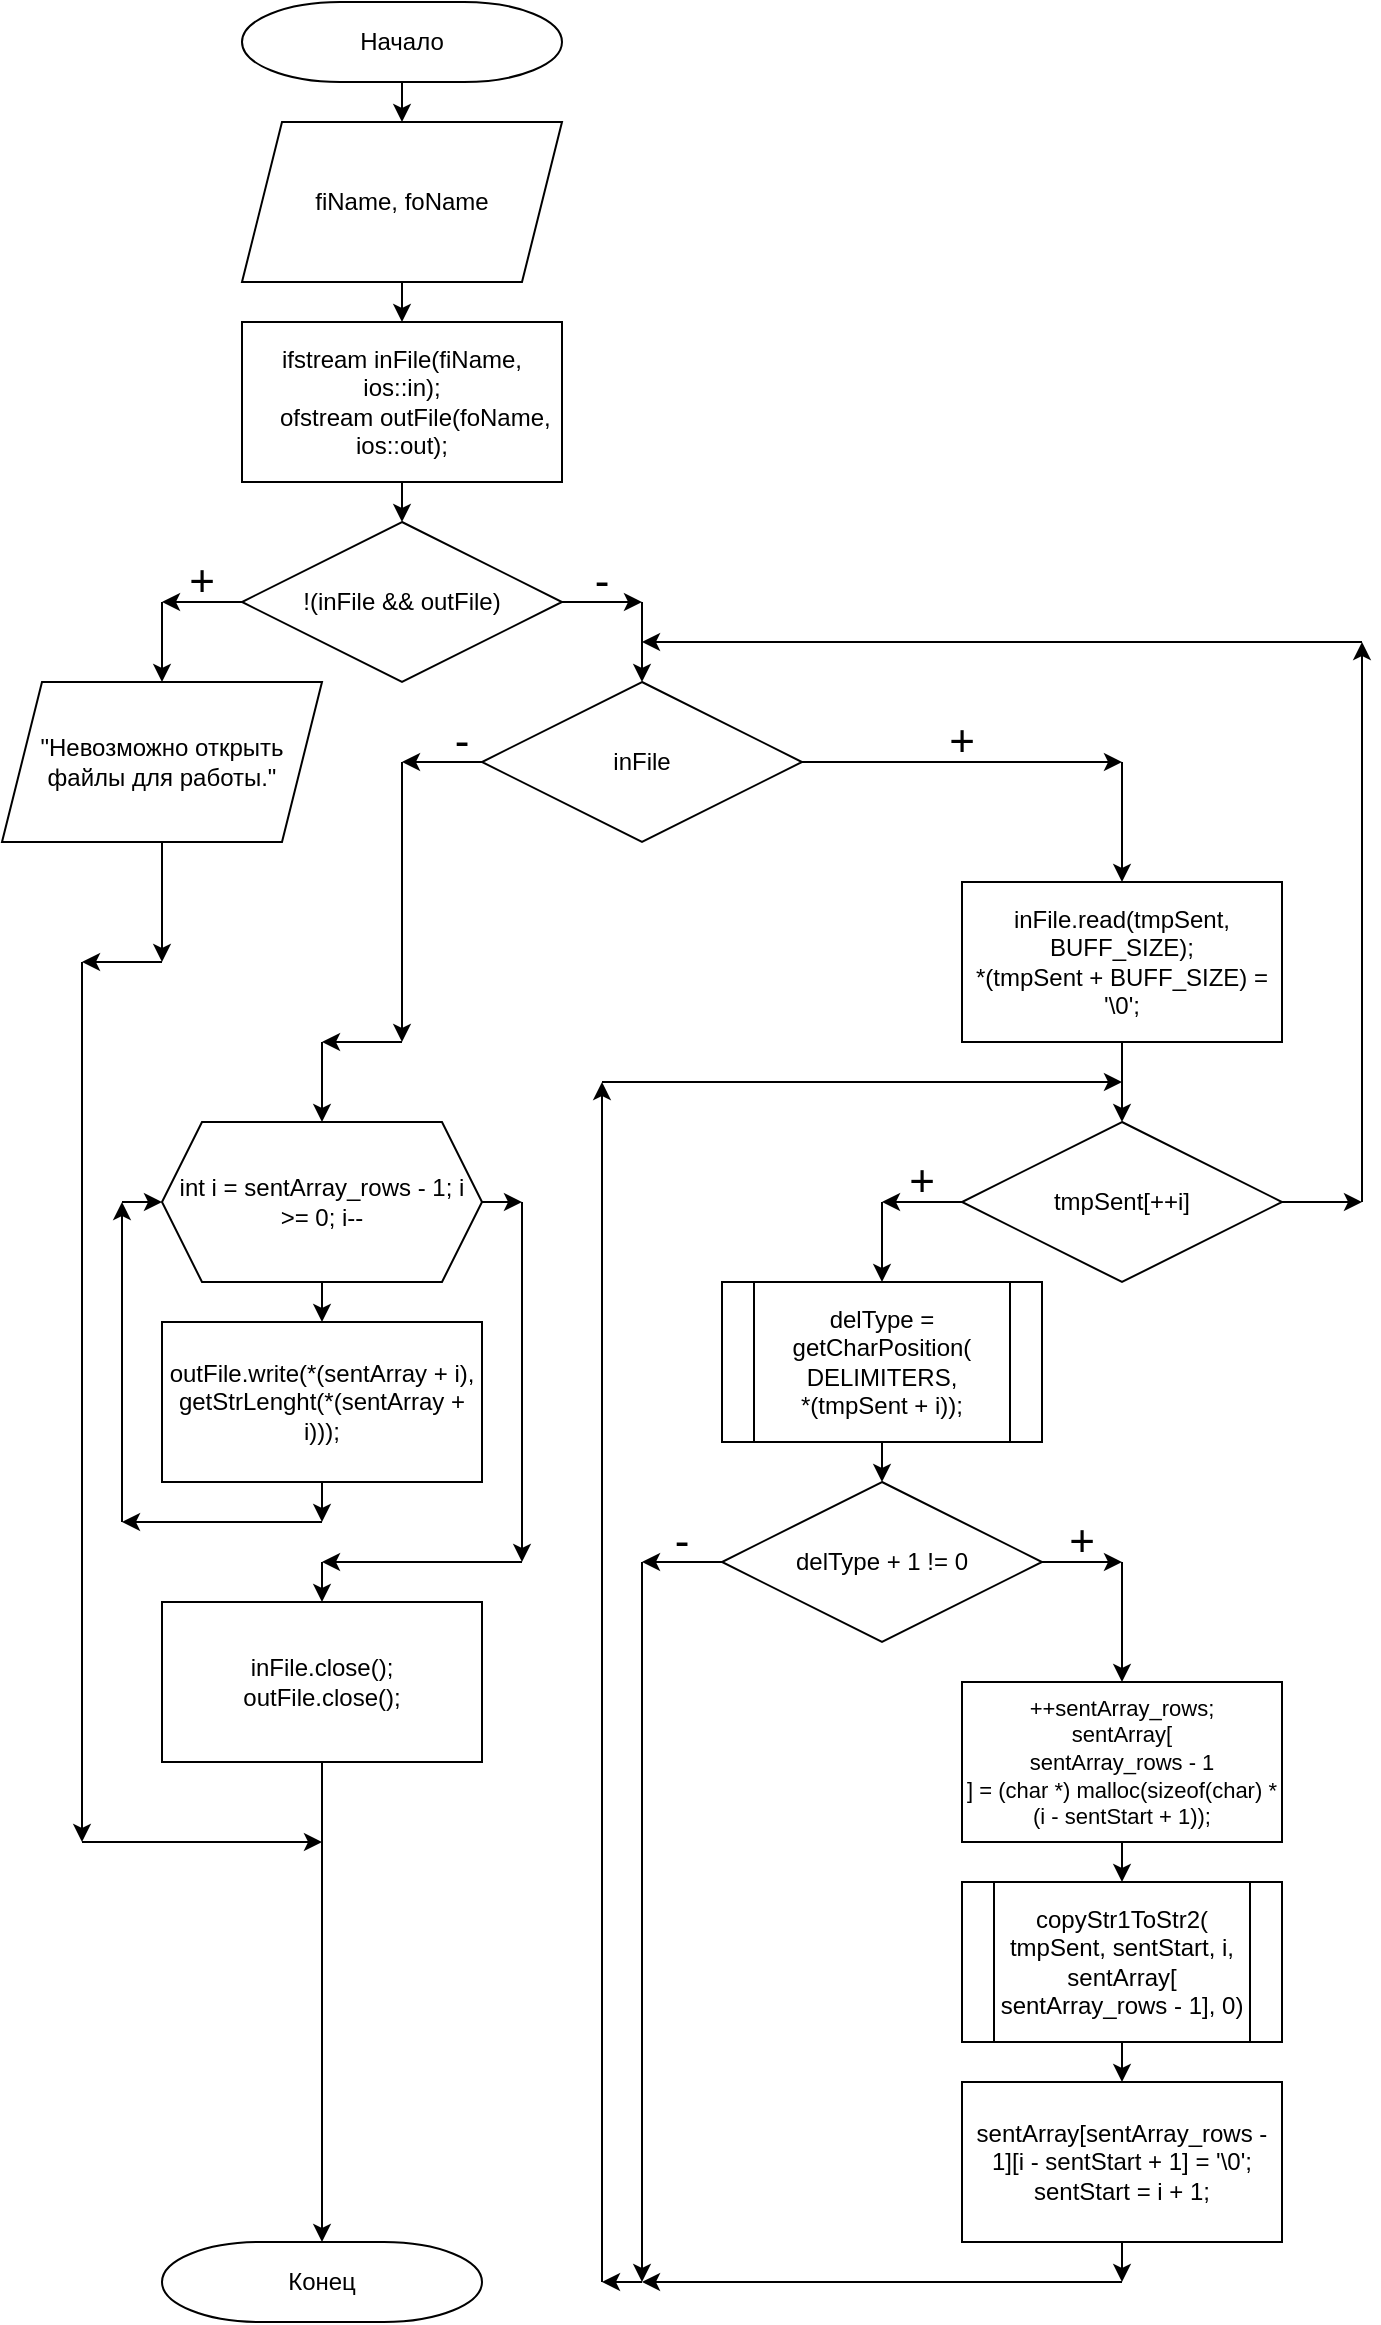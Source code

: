 <mxfile version="14.1.8" type="device" pages="2"><diagram id="YuOk_tXRwus9kGWGwniC" name="main"><mxGraphModel dx="1182" dy="691" grid="1" gridSize="10" guides="1" tooltips="1" connect="1" arrows="1" fold="1" page="1" pageScale="1" pageWidth="827" pageHeight="1169" math="0" shadow="0"><root><mxCell id="0"/><mxCell id="1" parent="0"/><mxCell id="Wdlwf0AWNBZ7c8bBDJ0F-1" value="Начало" style="strokeWidth=1;html=1;shape=mxgraph.flowchart.terminator;whiteSpace=wrap;perimeterSpacing=0;aspect=fixed;" vertex="1" parent="1"><mxGeometry x="120" width="160" height="40" as="geometry"/></mxCell><mxCell id="Wdlwf0AWNBZ7c8bBDJ0F-2" value="&lt;div&gt;ifstream inFile(fiName, ios::in);&lt;/div&gt;&lt;div&gt;&amp;nbsp; &amp;nbsp; ofstream outFile(foName, ios::out);&lt;/div&gt;" style="rounded=0;whiteSpace=wrap;html=1;" vertex="1" parent="1"><mxGeometry x="120" y="160" width="160" height="80" as="geometry"/></mxCell><mxCell id="Wdlwf0AWNBZ7c8bBDJ0F-3" value="fiName, foName" style="shape=parallelogram;perimeter=parallelogramPerimeter;whiteSpace=wrap;html=1;fixedSize=1;" vertex="1" parent="1"><mxGeometry x="120" y="60" width="160" height="80" as="geometry"/></mxCell><mxCell id="Wdlwf0AWNBZ7c8bBDJ0F-4" value="!(inFile &amp;amp;&amp;amp; outFile)" style="rhombus;whiteSpace=wrap;html=1;strokeWidth=1;" vertex="1" parent="1"><mxGeometry x="120" y="260" width="160" height="80" as="geometry"/></mxCell><mxCell id="Wdlwf0AWNBZ7c8bBDJ0F-5" value="&quot;Невозможно открыть файлы для работы.&quot;" style="shape=parallelogram;perimeter=parallelogramPerimeter;whiteSpace=wrap;html=1;fixedSize=1;" vertex="1" parent="1"><mxGeometry y="340" width="160" height="80" as="geometry"/></mxCell><mxCell id="Wdlwf0AWNBZ7c8bBDJ0F-7" value="" style="endArrow=classic;html=1;exitX=0.5;exitY=1;exitDx=0;exitDy=0;exitPerimeter=0;entryX=0.5;entryY=0;entryDx=0;entryDy=0;" edge="1" parent="1" source="Wdlwf0AWNBZ7c8bBDJ0F-1" target="Wdlwf0AWNBZ7c8bBDJ0F-3"><mxGeometry width="50" height="50" relative="1" as="geometry"><mxPoint x="420" y="280" as="sourcePoint"/><mxPoint x="330" y="50" as="targetPoint"/></mxGeometry></mxCell><mxCell id="Wdlwf0AWNBZ7c8bBDJ0F-8" value="" style="endArrow=classic;html=1;entryX=0.5;entryY=0;entryDx=0;entryDy=0;exitX=0.5;exitY=1;exitDx=0;exitDy=0;" edge="1" parent="1" source="Wdlwf0AWNBZ7c8bBDJ0F-3" target="Wdlwf0AWNBZ7c8bBDJ0F-2"><mxGeometry width="50" height="50" relative="1" as="geometry"><mxPoint x="420" y="280" as="sourcePoint"/><mxPoint x="470" y="230" as="targetPoint"/></mxGeometry></mxCell><mxCell id="Wdlwf0AWNBZ7c8bBDJ0F-9" value="" style="endArrow=classic;html=1;entryX=0.5;entryY=0;entryDx=0;entryDy=0;exitX=0.5;exitY=1;exitDx=0;exitDy=0;" edge="1" parent="1" source="Wdlwf0AWNBZ7c8bBDJ0F-2" target="Wdlwf0AWNBZ7c8bBDJ0F-4"><mxGeometry width="50" height="50" relative="1" as="geometry"><mxPoint x="420" y="280" as="sourcePoint"/><mxPoint x="470" y="230" as="targetPoint"/></mxGeometry></mxCell><mxCell id="Wdlwf0AWNBZ7c8bBDJ0F-10" value="" style="endArrow=classic;html=1;entryX=0.5;entryY=0;entryDx=0;entryDy=0;" edge="1" parent="1" target="Wdlwf0AWNBZ7c8bBDJ0F-5"><mxGeometry width="50" height="50" relative="1" as="geometry"><mxPoint x="80" y="300" as="sourcePoint"/><mxPoint x="470" y="230" as="targetPoint"/></mxGeometry></mxCell><mxCell id="Wdlwf0AWNBZ7c8bBDJ0F-11" value="" style="endArrow=classic;html=1;exitX=0;exitY=0.5;exitDx=0;exitDy=0;" edge="1" parent="1" source="Wdlwf0AWNBZ7c8bBDJ0F-4"><mxGeometry width="50" height="50" relative="1" as="geometry"><mxPoint x="420" y="280" as="sourcePoint"/><mxPoint x="80" y="300" as="targetPoint"/></mxGeometry></mxCell><mxCell id="Wdlwf0AWNBZ7c8bBDJ0F-12" value="" style="endArrow=classic;html=1;exitX=1;exitY=0.5;exitDx=0;exitDy=0;" edge="1" parent="1" source="Wdlwf0AWNBZ7c8bBDJ0F-4"><mxGeometry width="50" height="50" relative="1" as="geometry"><mxPoint x="420" y="280" as="sourcePoint"/><mxPoint x="320" y="300" as="targetPoint"/></mxGeometry></mxCell><mxCell id="Wdlwf0AWNBZ7c8bBDJ0F-13" value="" style="endArrow=classic;html=1;entryX=0.5;entryY=0;entryDx=0;entryDy=0;" edge="1" parent="1" target="Wdlwf0AWNBZ7c8bBDJ0F-42"><mxGeometry width="50" height="50" relative="1" as="geometry"><mxPoint x="320" y="300" as="sourcePoint"/><mxPoint x="320" y="340" as="targetPoint"/></mxGeometry></mxCell><mxCell id="Wdlwf0AWNBZ7c8bBDJ0F-14" value="&lt;div&gt;inFile.read(tmpSent, BUFF_SIZE);&lt;/div&gt;&lt;div&gt;*(tmpSent + BUFF_SIZE) = '\0';&lt;/div&gt;" style="rounded=0;whiteSpace=wrap;html=1;" vertex="1" parent="1"><mxGeometry x="480" y="440" width="160" height="80" as="geometry"/></mxCell><mxCell id="Wdlwf0AWNBZ7c8bBDJ0F-15" value="" style="endArrow=classic;html=1;exitX=0.5;exitY=1;exitDx=0;exitDy=0;entryX=0.5;entryY=0;entryDx=0;entryDy=0;" edge="1" parent="1" source="Wdlwf0AWNBZ7c8bBDJ0F-14" target="Wdlwf0AWNBZ7c8bBDJ0F-32"><mxGeometry width="50" height="50" relative="1" as="geometry"><mxPoint x="660" y="640" as="sourcePoint"/><mxPoint x="560" y="580" as="targetPoint"/></mxGeometry></mxCell><mxCell id="Wdlwf0AWNBZ7c8bBDJ0F-16" value="&lt;font style=&quot;font-size: 22px&quot;&gt;+&lt;/font&gt;" style="text;html=1;strokeColor=none;fillColor=none;align=center;verticalAlign=middle;whiteSpace=wrap;rounded=0;" vertex="1" parent="1"><mxGeometry x="80" y="280" width="40" height="20" as="geometry"/></mxCell><mxCell id="Wdlwf0AWNBZ7c8bBDJ0F-17" value="&lt;font style=&quot;font-size: 22px&quot;&gt;-&lt;/font&gt;" style="text;html=1;strokeColor=none;fillColor=none;align=center;verticalAlign=middle;whiteSpace=wrap;rounded=0;" vertex="1" parent="1"><mxGeometry x="280" y="280" width="40" height="20" as="geometry"/></mxCell><mxCell id="Wdlwf0AWNBZ7c8bBDJ0F-19" value="delType + 1 != 0" style="rhombus;whiteSpace=wrap;html=1;strokeWidth=1;" vertex="1" parent="1"><mxGeometry x="360" y="740" width="160" height="80" as="geometry"/></mxCell><mxCell id="Wdlwf0AWNBZ7c8bBDJ0F-20" value="&lt;div style=&quot;font-size: 11px&quot;&gt;&lt;font style=&quot;font-size: 11px&quot;&gt;++sentArray_rows;&lt;/font&gt;&lt;/div&gt;&lt;div style=&quot;font-size: 11px&quot;&gt;&lt;font style=&quot;font-size: 11px&quot;&gt;sentArray[&lt;/font&gt;&lt;/div&gt;&lt;font style=&quot;font-size: 11px&quot;&gt;sentArray_rows - 1&lt;/font&gt;&lt;div style=&quot;font-size: 11px&quot;&gt;&lt;font style=&quot;font-size: 11px&quot;&gt;] = (char *) malloc(sizeof(char) * (i - sentStart + 1));&lt;/font&gt;&lt;br&gt;&lt;/div&gt;" style="rounded=0;whiteSpace=wrap;html=1;" vertex="1" parent="1"><mxGeometry x="480" y="840" width="160" height="80" as="geometry"/></mxCell><mxCell id="Wdlwf0AWNBZ7c8bBDJ0F-21" value="&lt;span&gt;sentArray[sentArray_rows - 1][i - sentStart + 1] = '\0';&lt;br&gt;sentStart = i + 1;&lt;br&gt;&lt;/span&gt;" style="rounded=0;whiteSpace=wrap;html=1;" vertex="1" parent="1"><mxGeometry x="480" y="1040" width="160" height="80" as="geometry"/></mxCell><mxCell id="Wdlwf0AWNBZ7c8bBDJ0F-22" value="" style="endArrow=classic;html=1;exitX=0.5;exitY=1;exitDx=0;exitDy=0;entryX=0.5;entryY=0;entryDx=0;entryDy=0;" edge="1" parent="1" source="Wdlwf0AWNBZ7c8bBDJ0F-20" target="H4IgavZ4YYol9Ou7tMRO-1"><mxGeometry width="50" height="50" relative="1" as="geometry"><mxPoint x="540" y="890" as="sourcePoint"/><mxPoint x="710" y="890" as="targetPoint"/></mxGeometry></mxCell><mxCell id="Wdlwf0AWNBZ7c8bBDJ0F-23" value="" style="endArrow=classic;html=1;entryX=0.5;entryY=0;entryDx=0;entryDy=0;" edge="1" parent="1" target="Wdlwf0AWNBZ7c8bBDJ0F-20"><mxGeometry width="50" height="50" relative="1" as="geometry"><mxPoint x="560" y="780" as="sourcePoint"/><mxPoint x="590" y="840" as="targetPoint"/></mxGeometry></mxCell><mxCell id="Wdlwf0AWNBZ7c8bBDJ0F-24" value="" style="endArrow=classic;html=1;exitX=1;exitY=0.5;exitDx=0;exitDy=0;" edge="1" parent="1" source="Wdlwf0AWNBZ7c8bBDJ0F-19"><mxGeometry width="50" height="50" relative="1" as="geometry"><mxPoint x="540" y="890" as="sourcePoint"/><mxPoint x="560" y="780" as="targetPoint"/></mxGeometry></mxCell><mxCell id="Wdlwf0AWNBZ7c8bBDJ0F-25" value="" style="endArrow=classic;html=1;exitX=0;exitY=0.5;exitDx=0;exitDy=0;" edge="1" parent="1" source="Wdlwf0AWNBZ7c8bBDJ0F-19"><mxGeometry width="50" height="50" relative="1" as="geometry"><mxPoint x="540" y="890" as="sourcePoint"/><mxPoint x="320" y="780" as="targetPoint"/></mxGeometry></mxCell><mxCell id="Wdlwf0AWNBZ7c8bBDJ0F-26" value="" style="endArrow=classic;html=1;" edge="1" parent="1"><mxGeometry width="50" height="50" relative="1" as="geometry"><mxPoint x="320" y="780" as="sourcePoint"/><mxPoint x="320" y="1140" as="targetPoint"/></mxGeometry></mxCell><mxCell id="Wdlwf0AWNBZ7c8bBDJ0F-28" value="" style="endArrow=classic;html=1;exitX=0.5;exitY=1;exitDx=0;exitDy=0;" edge="1" parent="1" source="Wdlwf0AWNBZ7c8bBDJ0F-21"><mxGeometry width="50" height="50" relative="1" as="geometry"><mxPoint x="540" y="1030" as="sourcePoint"/><mxPoint x="560" y="1140" as="targetPoint"/></mxGeometry></mxCell><mxCell id="Wdlwf0AWNBZ7c8bBDJ0F-29" value="&lt;font style=&quot;font-size: 22px&quot;&gt;+&lt;/font&gt;" style="text;html=1;strokeColor=none;fillColor=none;align=center;verticalAlign=middle;whiteSpace=wrap;rounded=0;" vertex="1" parent="1"><mxGeometry x="520" y="760" width="40" height="20" as="geometry"/></mxCell><mxCell id="Wdlwf0AWNBZ7c8bBDJ0F-30" value="&lt;font style=&quot;font-size: 22px&quot;&gt;-&lt;/font&gt;" style="text;html=1;strokeColor=none;fillColor=none;align=center;verticalAlign=middle;whiteSpace=wrap;rounded=0;" vertex="1" parent="1"><mxGeometry x="320" y="760" width="40" height="20" as="geometry"/></mxCell><mxCell id="Wdlwf0AWNBZ7c8bBDJ0F-31" value="" style="endArrow=classic;html=1;exitX=0.5;exitY=1;exitDx=0;exitDy=0;entryX=0.5;entryY=0;entryDx=0;entryDy=0;" edge="1" parent="1" target="Wdlwf0AWNBZ7c8bBDJ0F-19"><mxGeometry width="50" height="50" relative="1" as="geometry"><mxPoint x="440" y="720" as="sourcePoint"/><mxPoint x="590" y="550" as="targetPoint"/></mxGeometry></mxCell><mxCell id="Wdlwf0AWNBZ7c8bBDJ0F-32" value="tmpSent[++i]" style="rhombus;whiteSpace=wrap;html=1;strokeWidth=1;" vertex="1" parent="1"><mxGeometry x="480" y="560" width="160" height="80" as="geometry"/></mxCell><mxCell id="Wdlwf0AWNBZ7c8bBDJ0F-33" value="" style="endArrow=classic;html=1;exitX=0;exitY=0.5;exitDx=0;exitDy=0;" edge="1" parent="1" source="Wdlwf0AWNBZ7c8bBDJ0F-32"><mxGeometry width="50" height="50" relative="1" as="geometry"><mxPoint x="710" y="770" as="sourcePoint"/><mxPoint x="440" y="600" as="targetPoint"/></mxGeometry></mxCell><mxCell id="Wdlwf0AWNBZ7c8bBDJ0F-34" value="" style="endArrow=classic;html=1;entryX=0.5;entryY=0;entryDx=0;entryDy=0;" edge="1" parent="1"><mxGeometry width="50" height="50" relative="1" as="geometry"><mxPoint x="440" y="600" as="sourcePoint"/><mxPoint x="440" y="640" as="targetPoint"/></mxGeometry></mxCell><mxCell id="Wdlwf0AWNBZ7c8bBDJ0F-35" value="" style="endArrow=classic;html=1;exitX=1;exitY=0.5;exitDx=0;exitDy=0;" edge="1" parent="1" source="Wdlwf0AWNBZ7c8bBDJ0F-32"><mxGeometry width="50" height="50" relative="1" as="geometry"><mxPoint x="710" y="770" as="sourcePoint"/><mxPoint x="680" y="600" as="targetPoint"/></mxGeometry></mxCell><mxCell id="Wdlwf0AWNBZ7c8bBDJ0F-36" value="&lt;font style=&quot;font-size: 22px&quot;&gt;+&lt;/font&gt;" style="text;html=1;strokeColor=none;fillColor=none;align=center;verticalAlign=middle;whiteSpace=wrap;rounded=0;" vertex="1" parent="1"><mxGeometry x="440" y="580" width="40" height="20" as="geometry"/></mxCell><mxCell id="Wdlwf0AWNBZ7c8bBDJ0F-37" value="" style="endArrow=classic;html=1;" edge="1" parent="1"><mxGeometry width="50" height="50" relative="1" as="geometry"><mxPoint x="560" y="1140" as="sourcePoint"/><mxPoint x="320" y="1140" as="targetPoint"/></mxGeometry></mxCell><mxCell id="Wdlwf0AWNBZ7c8bBDJ0F-38" value="" style="endArrow=classic;html=1;" edge="1" parent="1"><mxGeometry width="50" height="50" relative="1" as="geometry"><mxPoint x="320" y="1140" as="sourcePoint"/><mxPoint x="300" y="1140" as="targetPoint"/></mxGeometry></mxCell><mxCell id="Wdlwf0AWNBZ7c8bBDJ0F-39" value="" style="endArrow=classic;html=1;" edge="1" parent="1"><mxGeometry width="50" height="50" relative="1" as="geometry"><mxPoint x="300" y="540" as="sourcePoint"/><mxPoint x="560" y="540" as="targetPoint"/></mxGeometry></mxCell><mxCell id="Wdlwf0AWNBZ7c8bBDJ0F-40" value="" style="endArrow=classic;html=1;" edge="1" parent="1"><mxGeometry width="50" height="50" relative="1" as="geometry"><mxPoint x="300" y="1140" as="sourcePoint"/><mxPoint x="300" y="540" as="targetPoint"/></mxGeometry></mxCell><mxCell id="Wdlwf0AWNBZ7c8bBDJ0F-41" value="" style="endArrow=classic;html=1;" edge="1" parent="1"><mxGeometry width="50" height="50" relative="1" as="geometry"><mxPoint x="680" y="600" as="sourcePoint"/><mxPoint x="680" y="320" as="targetPoint"/></mxGeometry></mxCell><mxCell id="Wdlwf0AWNBZ7c8bBDJ0F-42" value="inFile" style="rhombus;whiteSpace=wrap;html=1;strokeWidth=1;" vertex="1" parent="1"><mxGeometry x="240" y="340" width="160" height="80" as="geometry"/></mxCell><mxCell id="Wdlwf0AWNBZ7c8bBDJ0F-43" value="" style="endArrow=classic;html=1;" edge="1" parent="1"><mxGeometry width="50" height="50" relative="1" as="geometry"><mxPoint x="680" y="320" as="sourcePoint"/><mxPoint x="320" y="320" as="targetPoint"/></mxGeometry></mxCell><mxCell id="Wdlwf0AWNBZ7c8bBDJ0F-44" value="" style="endArrow=classic;html=1;exitX=1;exitY=0.5;exitDx=0;exitDy=0;" edge="1" parent="1" source="Wdlwf0AWNBZ7c8bBDJ0F-42"><mxGeometry width="50" height="50" relative="1" as="geometry"><mxPoint x="470" y="660" as="sourcePoint"/><mxPoint x="560" y="380" as="targetPoint"/></mxGeometry></mxCell><mxCell id="Wdlwf0AWNBZ7c8bBDJ0F-45" value="" style="endArrow=classic;html=1;entryX=0.5;entryY=0;entryDx=0;entryDy=0;" edge="1" parent="1" target="Wdlwf0AWNBZ7c8bBDJ0F-14"><mxGeometry width="50" height="50" relative="1" as="geometry"><mxPoint x="560" y="380" as="sourcePoint"/><mxPoint x="520" y="400" as="targetPoint"/></mxGeometry></mxCell><mxCell id="Wdlwf0AWNBZ7c8bBDJ0F-46" value="&lt;font style=&quot;font-size: 22px&quot;&gt;+&lt;/font&gt;" style="text;html=1;strokeColor=none;fillColor=none;align=center;verticalAlign=middle;whiteSpace=wrap;rounded=0;" vertex="1" parent="1"><mxGeometry x="460" y="360" width="40" height="20" as="geometry"/></mxCell><mxCell id="Wdlwf0AWNBZ7c8bBDJ0F-47" value="int&amp;nbsp;i = sentArray_rows - 1; i &amp;gt;= 0; i--" style="shape=hexagon;perimeter=hexagonPerimeter2;whiteSpace=wrap;html=1;fixedSize=1;" vertex="1" parent="1"><mxGeometry x="80" y="560" width="160" height="80" as="geometry"/></mxCell><mxCell id="Wdlwf0AWNBZ7c8bBDJ0F-48" value="" style="endArrow=classic;html=1;exitX=0;exitY=0.5;exitDx=0;exitDy=0;" edge="1" parent="1" source="Wdlwf0AWNBZ7c8bBDJ0F-42"><mxGeometry width="50" height="50" relative="1" as="geometry"><mxPoint x="470" y="590" as="sourcePoint"/><mxPoint x="200" y="380" as="targetPoint"/></mxGeometry></mxCell><mxCell id="Wdlwf0AWNBZ7c8bBDJ0F-49" value="" style="endArrow=classic;html=1;" edge="1" parent="1"><mxGeometry width="50" height="50" relative="1" as="geometry"><mxPoint x="200" y="380" as="sourcePoint"/><mxPoint x="200" y="520" as="targetPoint"/></mxGeometry></mxCell><mxCell id="Wdlwf0AWNBZ7c8bBDJ0F-50" value="" style="endArrow=classic;html=1;" edge="1" parent="1"><mxGeometry width="50" height="50" relative="1" as="geometry"><mxPoint x="200" y="520" as="sourcePoint"/><mxPoint x="160" y="520" as="targetPoint"/></mxGeometry></mxCell><mxCell id="Wdlwf0AWNBZ7c8bBDJ0F-51" value="" style="endArrow=classic;html=1;entryX=0.5;entryY=0;entryDx=0;entryDy=0;" edge="1" parent="1" target="Wdlwf0AWNBZ7c8bBDJ0F-47"><mxGeometry width="50" height="50" relative="1" as="geometry"><mxPoint x="160" y="520" as="sourcePoint"/><mxPoint x="520" y="540" as="targetPoint"/></mxGeometry></mxCell><mxCell id="Wdlwf0AWNBZ7c8bBDJ0F-52" value="outFile.write(*(sentArray + i), getStrLenght(*(sentArray + i)));" style="rounded=0;whiteSpace=wrap;html=1;" vertex="1" parent="1"><mxGeometry x="80" y="660" width="160" height="80" as="geometry"/></mxCell><mxCell id="Wdlwf0AWNBZ7c8bBDJ0F-53" value="" style="endArrow=classic;html=1;exitX=0.5;exitY=1;exitDx=0;exitDy=0;entryX=0.5;entryY=0;entryDx=0;entryDy=0;" edge="1" parent="1" source="Wdlwf0AWNBZ7c8bBDJ0F-47" target="Wdlwf0AWNBZ7c8bBDJ0F-52"><mxGeometry width="50" height="50" relative="1" as="geometry"><mxPoint x="470" y="730" as="sourcePoint"/><mxPoint x="520" y="680" as="targetPoint"/></mxGeometry></mxCell><mxCell id="Wdlwf0AWNBZ7c8bBDJ0F-54" value="" style="endArrow=classic;html=1;exitX=0.5;exitY=1;exitDx=0;exitDy=0;" edge="1" parent="1" source="Wdlwf0AWNBZ7c8bBDJ0F-52"><mxGeometry width="50" height="50" relative="1" as="geometry"><mxPoint x="470" y="730" as="sourcePoint"/><mxPoint x="160" y="760" as="targetPoint"/></mxGeometry></mxCell><mxCell id="Wdlwf0AWNBZ7c8bBDJ0F-55" value="" style="endArrow=classic;html=1;" edge="1" parent="1"><mxGeometry width="50" height="50" relative="1" as="geometry"><mxPoint x="160" y="760" as="sourcePoint"/><mxPoint x="60" y="760" as="targetPoint"/></mxGeometry></mxCell><mxCell id="Wdlwf0AWNBZ7c8bBDJ0F-56" value="" style="endArrow=classic;html=1;" edge="1" parent="1"><mxGeometry width="50" height="50" relative="1" as="geometry"><mxPoint x="60" y="760" as="sourcePoint"/><mxPoint x="60" y="600" as="targetPoint"/></mxGeometry></mxCell><mxCell id="Wdlwf0AWNBZ7c8bBDJ0F-57" value="" style="endArrow=classic;html=1;entryX=0;entryY=0.5;entryDx=0;entryDy=0;" edge="1" parent="1" target="Wdlwf0AWNBZ7c8bBDJ0F-47"><mxGeometry width="50" height="50" relative="1" as="geometry"><mxPoint x="60" y="600" as="sourcePoint"/><mxPoint x="520" y="680" as="targetPoint"/></mxGeometry></mxCell><mxCell id="Wdlwf0AWNBZ7c8bBDJ0F-58" value="" style="endArrow=classic;html=1;exitX=1;exitY=0.5;exitDx=0;exitDy=0;" edge="1" parent="1" source="Wdlwf0AWNBZ7c8bBDJ0F-47"><mxGeometry width="50" height="50" relative="1" as="geometry"><mxPoint x="470" y="720" as="sourcePoint"/><mxPoint x="260" y="600" as="targetPoint"/></mxGeometry></mxCell><mxCell id="Wdlwf0AWNBZ7c8bBDJ0F-59" value="" style="endArrow=classic;html=1;" edge="1" parent="1"><mxGeometry width="50" height="50" relative="1" as="geometry"><mxPoint x="260" y="600" as="sourcePoint"/><mxPoint x="260" y="780" as="targetPoint"/></mxGeometry></mxCell><mxCell id="Wdlwf0AWNBZ7c8bBDJ0F-60" value="" style="endArrow=classic;html=1;exitX=0.5;exitY=1;exitDx=0;exitDy=0;" edge="1" parent="1" source="Wdlwf0AWNBZ7c8bBDJ0F-5"><mxGeometry width="50" height="50" relative="1" as="geometry"><mxPoint x="290" y="690" as="sourcePoint"/><mxPoint x="80" y="480" as="targetPoint"/></mxGeometry></mxCell><mxCell id="Wdlwf0AWNBZ7c8bBDJ0F-61" value="&lt;span&gt;delType = getCharPosition(&lt;/span&gt;&lt;br&gt;&lt;span&gt;DELIMITERS,&lt;/span&gt;&lt;br&gt;&lt;span&gt;*(tmpSent + i));&lt;/span&gt;" style="shape=process;whiteSpace=wrap;html=1;backgroundOutline=1;" vertex="1" parent="1"><mxGeometry x="360" y="640" width="160" height="80" as="geometry"/></mxCell><mxCell id="Wdlwf0AWNBZ7c8bBDJ0F-62" value="" style="endArrow=classic;html=1;" edge="1" parent="1"><mxGeometry width="50" height="50" relative="1" as="geometry"><mxPoint x="80" y="480" as="sourcePoint"/><mxPoint x="40" y="480" as="targetPoint"/></mxGeometry></mxCell><mxCell id="Wdlwf0AWNBZ7c8bBDJ0F-63" value="" style="endArrow=classic;html=1;" edge="1" parent="1"><mxGeometry width="50" height="50" relative="1" as="geometry"><mxPoint x="40" y="480" as="sourcePoint"/><mxPoint x="40" y="920" as="targetPoint"/></mxGeometry></mxCell><mxCell id="Wdlwf0AWNBZ7c8bBDJ0F-64" value="" style="endArrow=classic;html=1;exitX=0.5;exitY=1;exitDx=0;exitDy=0;entryX=0.5;entryY=0;entryDx=0;entryDy=0;entryPerimeter=0;" edge="1" parent="1" source="Wdlwf0AWNBZ7c8bBDJ0F-65" target="Wdlwf0AWNBZ7c8bBDJ0F-70"><mxGeometry width="50" height="50" relative="1" as="geometry"><mxPoint x="175" y="950" as="sourcePoint"/><mxPoint x="160" y="1080" as="targetPoint"/></mxGeometry></mxCell><mxCell id="Wdlwf0AWNBZ7c8bBDJ0F-65" value="&lt;div&gt;inFile.close();&lt;/div&gt;&lt;div&gt;outFile.close();&lt;/div&gt;" style="rounded=0;whiteSpace=wrap;html=1;" vertex="1" parent="1"><mxGeometry x="80" y="800" width="160" height="80" as="geometry"/></mxCell><mxCell id="Wdlwf0AWNBZ7c8bBDJ0F-66" value="" style="endArrow=classic;html=1;entryX=0.5;entryY=0;entryDx=0;entryDy=0;" edge="1" parent="1" target="Wdlwf0AWNBZ7c8bBDJ0F-65"><mxGeometry width="50" height="50" relative="1" as="geometry"><mxPoint x="160" y="780" as="sourcePoint"/><mxPoint x="340" y="700" as="targetPoint"/></mxGeometry></mxCell><mxCell id="Wdlwf0AWNBZ7c8bBDJ0F-67" value="" style="endArrow=classic;html=1;" edge="1" parent="1"><mxGeometry width="50" height="50" relative="1" as="geometry"><mxPoint x="260" y="780" as="sourcePoint"/><mxPoint x="160" y="780" as="targetPoint"/></mxGeometry></mxCell><mxCell id="Wdlwf0AWNBZ7c8bBDJ0F-68" value="" style="endArrow=classic;html=1;" edge="1" parent="1"><mxGeometry width="50" height="50" relative="1" as="geometry"><mxPoint x="40" y="920" as="sourcePoint"/><mxPoint x="160" y="920" as="targetPoint"/></mxGeometry></mxCell><mxCell id="Wdlwf0AWNBZ7c8bBDJ0F-69" value="&lt;font style=&quot;font-size: 22px&quot;&gt;-&lt;/font&gt;" style="text;html=1;strokeColor=none;fillColor=none;align=center;verticalAlign=middle;whiteSpace=wrap;rounded=0;" vertex="1" parent="1"><mxGeometry x="210" y="360" width="40" height="20" as="geometry"/></mxCell><mxCell id="Wdlwf0AWNBZ7c8bBDJ0F-70" value="Конец" style="strokeWidth=1;html=1;shape=mxgraph.flowchart.terminator;whiteSpace=wrap;perimeterSpacing=0;aspect=fixed;" vertex="1" parent="1"><mxGeometry x="80" y="1120" width="160" height="40" as="geometry"/></mxCell><mxCell id="H4IgavZ4YYol9Ou7tMRO-2" style="edgeStyle=orthogonalEdgeStyle;rounded=0;orthogonalLoop=1;jettySize=auto;html=1;exitX=0.5;exitY=1;exitDx=0;exitDy=0;entryX=0.5;entryY=0;entryDx=0;entryDy=0;" edge="1" parent="1" source="H4IgavZ4YYol9Ou7tMRO-1" target="Wdlwf0AWNBZ7c8bBDJ0F-21"><mxGeometry relative="1" as="geometry"/></mxCell><mxCell id="H4IgavZ4YYol9Ou7tMRO-1" value="copyStr1ToStr2(&lt;br&gt;tmpSent, sentStart, i, sentArray[&lt;br&gt;sentArray_rows - 1], 0)" style="shape=process;whiteSpace=wrap;html=1;backgroundOutline=1;" vertex="1" parent="1"><mxGeometry x="480" y="940" width="160" height="80" as="geometry"/></mxCell></root></mxGraphModel></diagram><diagram id="KJHbI6MhZMspoyU5SWhN" name="getCharPos; copyStr1ToStr2"><mxGraphModel dx="2068" dy="1210" grid="1" gridSize="10" guides="1" tooltips="1" connect="1" arrows="1" fold="1" page="1" pageScale="1" pageWidth="827" pageHeight="1169" math="0" shadow="0"><root><mxCell id="jeXq-tTheXGwt-aO6aTL-0"/><mxCell id="jeXq-tTheXGwt-aO6aTL-1" parent="jeXq-tTheXGwt-aO6aTL-0"/><mxCell id="4Odb-r6lXd6IlIsj_IOX-5" style="edgeStyle=orthogonalEdgeStyle;rounded=0;orthogonalLoop=1;jettySize=auto;html=1;exitX=0.5;exitY=1;exitDx=0;exitDy=0;exitPerimeter=0;entryX=0.5;entryY=0;entryDx=0;entryDy=0;" edge="1" parent="jeXq-tTheXGwt-aO6aTL-1" source="4Odb-r6lXd6IlIsj_IOX-0" target="4Odb-r6lXd6IlIsj_IOX-1"><mxGeometry relative="1" as="geometry"/></mxCell><mxCell id="4Odb-r6lXd6IlIsj_IOX-0" value="int getCharPosition(&lt;br&gt;char arr[], char a)&lt;br&gt;Начало" style="strokeWidth=1;html=1;shape=mxgraph.flowchart.terminator;whiteSpace=wrap;perimeterSpacing=0;aspect=fixed;" vertex="1" parent="jeXq-tTheXGwt-aO6aTL-1"><mxGeometry x="170" y="10" width="160" height="40" as="geometry"/></mxCell><mxCell id="4Odb-r6lXd6IlIsj_IOX-6" style="edgeStyle=orthogonalEdgeStyle;rounded=0;orthogonalLoop=1;jettySize=auto;html=1;exitX=0.5;exitY=1;exitDx=0;exitDy=0;entryX=0.5;entryY=0;entryDx=0;entryDy=0;" edge="1" parent="jeXq-tTheXGwt-aO6aTL-1" source="4Odb-r6lXd6IlIsj_IOX-1" target="4Odb-r6lXd6IlIsj_IOX-2"><mxGeometry relative="1" as="geometry"/></mxCell><mxCell id="4Odb-r6lXd6IlIsj_IOX-1" value="i = -1;" style="rounded=0;whiteSpace=wrap;html=1;" vertex="1" parent="jeXq-tTheXGwt-aO6aTL-1"><mxGeometry x="170" y="70" width="160" height="80" as="geometry"/></mxCell><mxCell id="4Odb-r6lXd6IlIsj_IOX-7" style="edgeStyle=orthogonalEdgeStyle;rounded=0;orthogonalLoop=1;jettySize=auto;html=1;exitX=0;exitY=0.5;exitDx=0;exitDy=0;entryX=0.5;entryY=0;entryDx=0;entryDy=0;" edge="1" parent="jeXq-tTheXGwt-aO6aTL-1" source="4Odb-r6lXd6IlIsj_IOX-2" target="4Odb-r6lXd6IlIsj_IOX-4"><mxGeometry relative="1" as="geometry"/></mxCell><mxCell id="4Odb-r6lXd6IlIsj_IOX-2" value="arr[++i] != '\0'" style="rhombus;whiteSpace=wrap;html=1;strokeWidth=1;" vertex="1" parent="jeXq-tTheXGwt-aO6aTL-1"><mxGeometry x="170" y="190" width="160" height="80" as="geometry"/></mxCell><mxCell id="4Odb-r6lXd6IlIsj_IOX-3" value="return i;" style="rounded=0;whiteSpace=wrap;html=1;" vertex="1" parent="jeXq-tTheXGwt-aO6aTL-1"><mxGeometry x="170" y="350" width="160" height="80" as="geometry"/></mxCell><mxCell id="4Odb-r6lXd6IlIsj_IOX-9" style="edgeStyle=orthogonalEdgeStyle;rounded=0;orthogonalLoop=1;jettySize=auto;html=1;exitX=1;exitY=0.5;exitDx=0;exitDy=0;entryX=0.5;entryY=0;entryDx=0;entryDy=0;" edge="1" parent="jeXq-tTheXGwt-aO6aTL-1" source="4Odb-r6lXd6IlIsj_IOX-4" target="4Odb-r6lXd6IlIsj_IOX-3"><mxGeometry relative="1" as="geometry"/></mxCell><mxCell id="4Odb-r6lXd6IlIsj_IOX-4" value="arr[i] == a" style="rhombus;whiteSpace=wrap;html=1;strokeWidth=1;" vertex="1" parent="jeXq-tTheXGwt-aO6aTL-1"><mxGeometry x="50" y="270" width="160" height="80" as="geometry"/></mxCell><mxCell id="4Odb-r6lXd6IlIsj_IOX-8" value="" style="endArrow=classic;html=1;exitX=0;exitY=0.5;exitDx=0;exitDy=0;" edge="1" parent="jeXq-tTheXGwt-aO6aTL-1" source="4Odb-r6lXd6IlIsj_IOX-2"><mxGeometry width="50" height="50" relative="1" as="geometry"><mxPoint x="160" y="330" as="sourcePoint"/><mxPoint x="130" y="230" as="targetPoint"/></mxGeometry></mxCell><mxCell id="4Odb-r6lXd6IlIsj_IOX-10" value="" style="endArrow=classic;html=1;exitX=0;exitY=0.5;exitDx=0;exitDy=0;" edge="1" parent="jeXq-tTheXGwt-aO6aTL-1" source="4Odb-r6lXd6IlIsj_IOX-4"><mxGeometry width="50" height="50" relative="1" as="geometry"><mxPoint x="160" y="330" as="sourcePoint"/><mxPoint x="10" y="310" as="targetPoint"/></mxGeometry></mxCell><mxCell id="4Odb-r6lXd6IlIsj_IOX-11" value="" style="endArrow=classic;html=1;" edge="1" parent="jeXq-tTheXGwt-aO6aTL-1"><mxGeometry width="50" height="50" relative="1" as="geometry"><mxPoint x="10" y="310" as="sourcePoint"/><mxPoint x="10" y="170" as="targetPoint"/></mxGeometry></mxCell><mxCell id="4Odb-r6lXd6IlIsj_IOX-12" value="" style="endArrow=classic;html=1;" edge="1" parent="jeXq-tTheXGwt-aO6aTL-1"><mxGeometry width="50" height="50" relative="1" as="geometry"><mxPoint x="10" y="170" as="sourcePoint"/><mxPoint x="250" y="170" as="targetPoint"/></mxGeometry></mxCell><mxCell id="4Odb-r6lXd6IlIsj_IOX-13" value="" style="endArrow=classic;html=1;exitX=1;exitY=0.5;exitDx=0;exitDy=0;" edge="1" parent="jeXq-tTheXGwt-aO6aTL-1" source="4Odb-r6lXd6IlIsj_IOX-2"><mxGeometry width="50" height="50" relative="1" as="geometry"><mxPoint x="160" y="310" as="sourcePoint"/><mxPoint x="430" y="230" as="targetPoint"/></mxGeometry></mxCell><mxCell id="4Odb-r6lXd6IlIsj_IOX-14" value="" style="endArrow=classic;html=1;entryX=0.5;entryY=0;entryDx=0;entryDy=0;" edge="1" parent="jeXq-tTheXGwt-aO6aTL-1" target="4Odb-r6lXd6IlIsj_IOX-15"><mxGeometry width="50" height="50" relative="1" as="geometry"><mxPoint x="430" y="230" as="sourcePoint"/><mxPoint x="450" y="310" as="targetPoint"/></mxGeometry></mxCell><mxCell id="4Odb-r6lXd6IlIsj_IOX-22" style="edgeStyle=orthogonalEdgeStyle;rounded=0;orthogonalLoop=1;jettySize=auto;html=1;exitX=0.5;exitY=1;exitDx=0;exitDy=0;" edge="1" parent="jeXq-tTheXGwt-aO6aTL-1" source="4Odb-r6lXd6IlIsj_IOX-15"><mxGeometry relative="1" as="geometry"><mxPoint x="429.93" y="450" as="targetPoint"/></mxGeometry></mxCell><mxCell id="4Odb-r6lXd6IlIsj_IOX-15" value="return -1;" style="rounded=0;whiteSpace=wrap;html=1;" vertex="1" parent="jeXq-tTheXGwt-aO6aTL-1"><mxGeometry x="350" y="350" width="160" height="80" as="geometry"/></mxCell><mxCell id="4Odb-r6lXd6IlIsj_IOX-16" value="&lt;font style=&quot;font-size: 22px&quot;&gt;+&lt;/font&gt;" style="text;html=1;strokeColor=none;fillColor=none;align=center;verticalAlign=middle;whiteSpace=wrap;rounded=0;" vertex="1" parent="jeXq-tTheXGwt-aO6aTL-1"><mxGeometry x="140" y="210" width="40" height="20" as="geometry"/></mxCell><mxCell id="4Odb-r6lXd6IlIsj_IOX-17" value="&lt;font style=&quot;font-size: 22px&quot;&gt;+&lt;/font&gt;" style="text;html=1;strokeColor=none;fillColor=none;align=center;verticalAlign=middle;whiteSpace=wrap;rounded=0;" vertex="1" parent="jeXq-tTheXGwt-aO6aTL-1"><mxGeometry x="210" y="290" width="40" height="20" as="geometry"/></mxCell><mxCell id="4Odb-r6lXd6IlIsj_IOX-18" value="&lt;font style=&quot;font-size: 22px&quot;&gt;-&lt;/font&gt;" style="text;html=1;strokeColor=none;fillColor=none;align=center;verticalAlign=middle;whiteSpace=wrap;rounded=0;" vertex="1" parent="jeXq-tTheXGwt-aO6aTL-1"><mxGeometry x="20" y="290" width="40" height="20" as="geometry"/></mxCell><mxCell id="4Odb-r6lXd6IlIsj_IOX-19" value="&lt;font style=&quot;font-size: 22px&quot;&gt;-&lt;/font&gt;" style="text;html=1;strokeColor=none;fillColor=none;align=center;verticalAlign=middle;whiteSpace=wrap;rounded=0;" vertex="1" parent="jeXq-tTheXGwt-aO6aTL-1"><mxGeometry x="360" y="210" width="40" height="20" as="geometry"/></mxCell><mxCell id="4Odb-r6lXd6IlIsj_IOX-20" value="" style="endArrow=classic;html=1;exitX=0.5;exitY=1;exitDx=0;exitDy=0;" edge="1" parent="jeXq-tTheXGwt-aO6aTL-1" source="4Odb-r6lXd6IlIsj_IOX-3"><mxGeometry width="50" height="50" relative="1" as="geometry"><mxPoint x="160" y="410" as="sourcePoint"/><mxPoint x="250" y="470" as="targetPoint"/></mxGeometry></mxCell><mxCell id="4Odb-r6lXd6IlIsj_IOX-21" value="" style="endArrow=classic;html=1;" edge="1" parent="jeXq-tTheXGwt-aO6aTL-1"><mxGeometry width="50" height="50" relative="1" as="geometry"><mxPoint x="430" y="450" as="sourcePoint"/><mxPoint x="250" y="450" as="targetPoint"/></mxGeometry></mxCell><mxCell id="4Odb-r6lXd6IlIsj_IOX-23" value="&lt;span&gt;getCharPosition&lt;br&gt;Конец&lt;br&gt;&lt;/span&gt;" style="strokeWidth=1;html=1;shape=mxgraph.flowchart.terminator;whiteSpace=wrap;perimeterSpacing=0;aspect=fixed;" vertex="1" parent="jeXq-tTheXGwt-aO6aTL-1"><mxGeometry x="170" y="470" width="160" height="40" as="geometry"/></mxCell><mxCell id="ciAc7L3BIg-of7hQLVrg-2" style="edgeStyle=orthogonalEdgeStyle;rounded=0;orthogonalLoop=1;jettySize=auto;html=1;exitX=0.5;exitY=1;exitDx=0;exitDy=0;exitPerimeter=0;entryX=0.5;entryY=0;entryDx=0;entryDy=0;" edge="1" parent="jeXq-tTheXGwt-aO6aTL-1" source="ciAc7L3BIg-of7hQLVrg-0" target="ciAc7L3BIg-of7hQLVrg-1"><mxGeometry relative="1" as="geometry"/></mxCell><mxCell id="ciAc7L3BIg-of7hQLVrg-0" value="&lt;font style=&quot;font-size: 10px&quot;&gt;int copyStr1ToStr2 (char *str1,&lt;br&gt;int a, int b, char *str2, int offset)&lt;/font&gt;&lt;br&gt;Начало" style="strokeWidth=1;html=1;shape=mxgraph.flowchart.terminator;whiteSpace=wrap;perimeterSpacing=0;aspect=fixed;" vertex="1" parent="jeXq-tTheXGwt-aO6aTL-1"><mxGeometry x="580" y="10" width="160" height="40" as="geometry"/></mxCell><mxCell id="ciAc7L3BIg-of7hQLVrg-4" style="edgeStyle=orthogonalEdgeStyle;rounded=0;orthogonalLoop=1;jettySize=auto;html=1;exitX=0.5;exitY=1;exitDx=0;exitDy=0;entryX=0.5;entryY=0;entryDx=0;entryDy=0;" edge="1" parent="jeXq-tTheXGwt-aO6aTL-1" source="ciAc7L3BIg-of7hQLVrg-1" target="ciAc7L3BIg-of7hQLVrg-3"><mxGeometry relative="1" as="geometry"/></mxCell><mxCell id="ciAc7L3BIg-of7hQLVrg-1" value="i = a;&lt;br&gt;j = offset;" style="rounded=0;whiteSpace=wrap;html=1;" vertex="1" parent="jeXq-tTheXGwt-aO6aTL-1"><mxGeometry x="580" y="70" width="160" height="80" as="geometry"/></mxCell><mxCell id="ciAc7L3BIg-of7hQLVrg-6" style="edgeStyle=orthogonalEdgeStyle;rounded=0;orthogonalLoop=1;jettySize=auto;html=1;exitX=0.5;exitY=1;exitDx=0;exitDy=0;entryX=0.5;entryY=0;entryDx=0;entryDy=0;" edge="1" parent="jeXq-tTheXGwt-aO6aTL-1" source="ciAc7L3BIg-of7hQLVrg-3" target="ciAc7L3BIg-of7hQLVrg-5"><mxGeometry relative="1" as="geometry"/></mxCell><mxCell id="ciAc7L3BIg-of7hQLVrg-11" style="edgeStyle=orthogonalEdgeStyle;rounded=0;orthogonalLoop=1;jettySize=auto;html=1;exitX=1;exitY=0.5;exitDx=0;exitDy=0;" edge="1" parent="jeXq-tTheXGwt-aO6aTL-1" source="ciAc7L3BIg-of7hQLVrg-3"><mxGeometry relative="1" as="geometry"><mxPoint x="760" y="390" as="targetPoint"/></mxGeometry></mxCell><mxCell id="ciAc7L3BIg-of7hQLVrg-3" value="; i &amp;lt;= b; i++, j++" style="shape=hexagon;perimeter=hexagonPerimeter2;whiteSpace=wrap;html=1;fixedSize=1;" vertex="1" parent="jeXq-tTheXGwt-aO6aTL-1"><mxGeometry x="580" y="170" width="160" height="80" as="geometry"/></mxCell><mxCell id="ciAc7L3BIg-of7hQLVrg-7" style="edgeStyle=orthogonalEdgeStyle;rounded=0;orthogonalLoop=1;jettySize=auto;html=1;exitX=0.5;exitY=1;exitDx=0;exitDy=0;entryX=0;entryY=0.5;entryDx=0;entryDy=0;" edge="1" parent="jeXq-tTheXGwt-aO6aTL-1" source="ciAc7L3BIg-of7hQLVrg-5" target="ciAc7L3BIg-of7hQLVrg-3"><mxGeometry relative="1" as="geometry"><mxPoint x="550" y="190" as="targetPoint"/></mxGeometry></mxCell><mxCell id="ciAc7L3BIg-of7hQLVrg-5" value="*(str2 + j) = *(str1 + i);" style="rounded=0;whiteSpace=wrap;html=1;" vertex="1" parent="jeXq-tTheXGwt-aO6aTL-1"><mxGeometry x="580" y="270" width="160" height="80" as="geometry"/></mxCell><mxCell id="ciAc7L3BIg-of7hQLVrg-8" value="" style="endArrow=classic;html=1;" edge="1" parent="jeXq-tTheXGwt-aO6aTL-1"><mxGeometry width="50" height="50" relative="1" as="geometry"><mxPoint x="660" y="370" as="sourcePoint"/><mxPoint x="560" y="370" as="targetPoint"/></mxGeometry></mxCell><mxCell id="ciAc7L3BIg-of7hQLVrg-9" value="" style="endArrow=classic;html=1;" edge="1" parent="jeXq-tTheXGwt-aO6aTL-1"><mxGeometry width="50" height="50" relative="1" as="geometry"><mxPoint x="560" y="370" as="sourcePoint"/><mxPoint x="560" y="210" as="targetPoint"/></mxGeometry></mxCell><mxCell id="ciAc7L3BIg-of7hQLVrg-15" style="edgeStyle=orthogonalEdgeStyle;rounded=0;orthogonalLoop=1;jettySize=auto;html=1;exitX=0.5;exitY=1;exitDx=0;exitDy=0;entryX=0.5;entryY=0;entryDx=0;entryDy=0;entryPerimeter=0;" edge="1" parent="jeXq-tTheXGwt-aO6aTL-1" source="ciAc7L3BIg-of7hQLVrg-10" target="ciAc7L3BIg-of7hQLVrg-14"><mxGeometry relative="1" as="geometry"/></mxCell><mxCell id="ciAc7L3BIg-of7hQLVrg-10" value="return b - i + 1;" style="rounded=0;whiteSpace=wrap;html=1;" vertex="1" parent="jeXq-tTheXGwt-aO6aTL-1"><mxGeometry x="580" y="410" width="160" height="80" as="geometry"/></mxCell><mxCell id="ciAc7L3BIg-of7hQLVrg-12" value="" style="endArrow=classic;html=1;" edge="1" parent="jeXq-tTheXGwt-aO6aTL-1"><mxGeometry width="50" height="50" relative="1" as="geometry"><mxPoint x="760" y="390" as="sourcePoint"/><mxPoint x="660" y="390" as="targetPoint"/></mxGeometry></mxCell><mxCell id="ciAc7L3BIg-of7hQLVrg-13" value="" style="endArrow=classic;html=1;entryX=0.5;entryY=0;entryDx=0;entryDy=0;" edge="1" parent="jeXq-tTheXGwt-aO6aTL-1" target="ciAc7L3BIg-of7hQLVrg-10"><mxGeometry width="50" height="50" relative="1" as="geometry"><mxPoint x="660" y="390" as="sourcePoint"/><mxPoint x="1160" as="targetPoint"/></mxGeometry></mxCell><mxCell id="ciAc7L3BIg-of7hQLVrg-14" value="copyStr1ToStr2&lt;br&gt;Конец" style="strokeWidth=1;html=1;shape=mxgraph.flowchart.terminator;whiteSpace=wrap;perimeterSpacing=0;aspect=fixed;" vertex="1" parent="jeXq-tTheXGwt-aO6aTL-1"><mxGeometry x="580" y="510" width="160" height="40" as="geometry"/></mxCell><mxCell id="ciAc7L3BIg-of7hQLVrg-16" value="&lt;font style=&quot;font-size: 22px&quot;&gt;А)&lt;/font&gt;" style="text;html=1;strokeColor=none;fillColor=none;align=center;verticalAlign=middle;whiteSpace=wrap;rounded=0;" vertex="1" parent="jeXq-tTheXGwt-aO6aTL-1"><mxGeometry x="220" y="560" width="40" height="20" as="geometry"/></mxCell><mxCell id="ciAc7L3BIg-of7hQLVrg-17" value="&lt;font style=&quot;font-size: 22px&quot;&gt;Б)&lt;/font&gt;" style="text;html=1;strokeColor=none;fillColor=none;align=center;verticalAlign=middle;whiteSpace=wrap;rounded=0;" vertex="1" parent="jeXq-tTheXGwt-aO6aTL-1"><mxGeometry x="640" y="560" width="40" height="20" as="geometry"/></mxCell></root></mxGraphModel></diagram></mxfile>